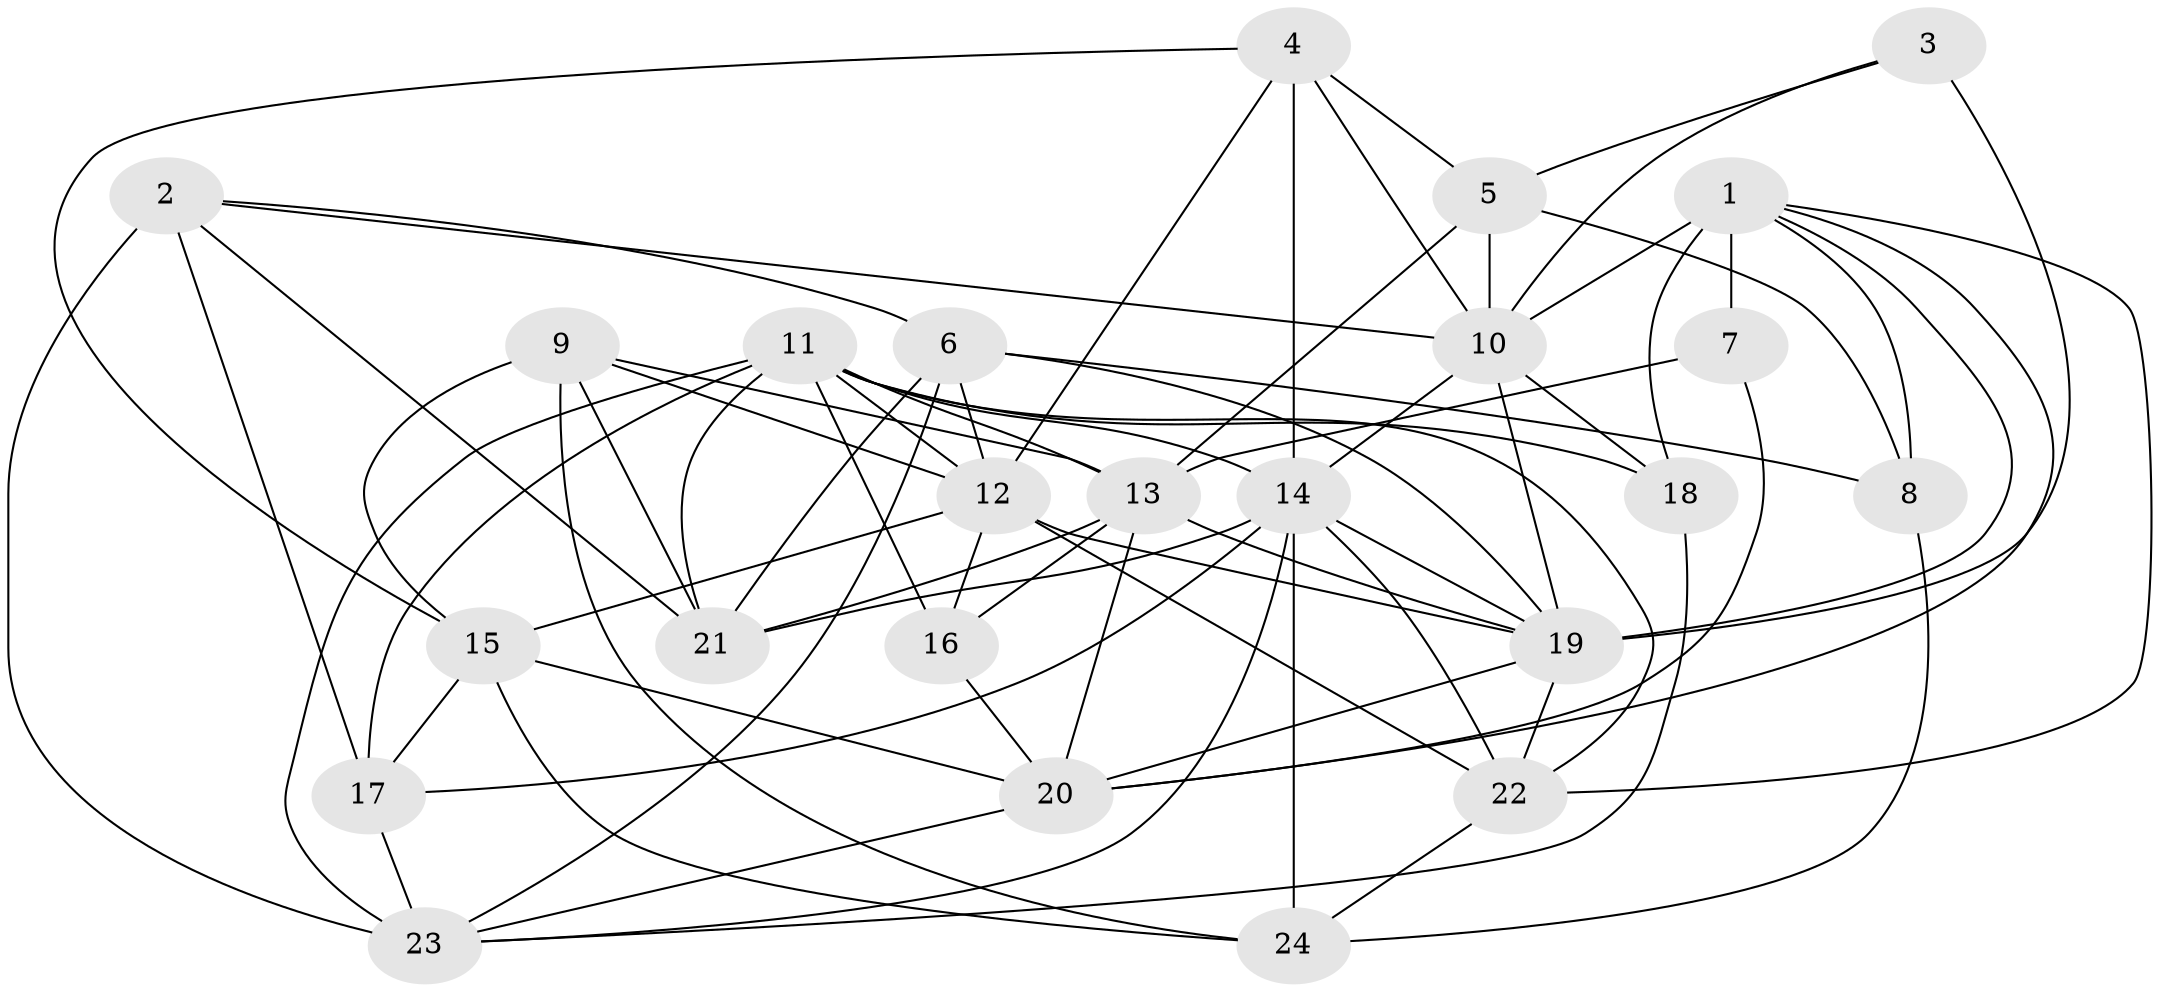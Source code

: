 // original degree distribution, {4: 0.36363636363636365, 5: 0.2077922077922078, 2: 0.11688311688311688, 3: 0.2077922077922078, 6: 0.07792207792207792, 7: 0.025974025974025976}
// Generated by graph-tools (version 1.1) at 2025/37/03/04/25 23:37:02]
// undirected, 24 vertices, 72 edges
graph export_dot {
  node [color=gray90,style=filled];
  1;
  2;
  3;
  4;
  5;
  6;
  7;
  8;
  9;
  10;
  11;
  12;
  13;
  14;
  15;
  16;
  17;
  18;
  19;
  20;
  21;
  22;
  23;
  24;
  1 -- 7 [weight=2.0];
  1 -- 8 [weight=1.0];
  1 -- 10 [weight=3.0];
  1 -- 18 [weight=1.0];
  1 -- 19 [weight=1.0];
  1 -- 20 [weight=1.0];
  1 -- 22 [weight=1.0];
  2 -- 6 [weight=1.0];
  2 -- 10 [weight=1.0];
  2 -- 17 [weight=1.0];
  2 -- 21 [weight=1.0];
  2 -- 23 [weight=2.0];
  3 -- 5 [weight=1.0];
  3 -- 10 [weight=1.0];
  3 -- 19 [weight=2.0];
  4 -- 5 [weight=1.0];
  4 -- 10 [weight=1.0];
  4 -- 12 [weight=1.0];
  4 -- 14 [weight=1.0];
  4 -- 15 [weight=1.0];
  5 -- 8 [weight=1.0];
  5 -- 10 [weight=1.0];
  5 -- 13 [weight=1.0];
  6 -- 8 [weight=1.0];
  6 -- 12 [weight=1.0];
  6 -- 19 [weight=1.0];
  6 -- 21 [weight=2.0];
  6 -- 23 [weight=1.0];
  7 -- 13 [weight=1.0];
  7 -- 20 [weight=1.0];
  8 -- 24 [weight=1.0];
  9 -- 12 [weight=1.0];
  9 -- 13 [weight=2.0];
  9 -- 15 [weight=1.0];
  9 -- 21 [weight=1.0];
  9 -- 24 [weight=2.0];
  10 -- 14 [weight=2.0];
  10 -- 18 [weight=1.0];
  10 -- 19 [weight=1.0];
  11 -- 12 [weight=2.0];
  11 -- 13 [weight=1.0];
  11 -- 14 [weight=1.0];
  11 -- 16 [weight=2.0];
  11 -- 17 [weight=2.0];
  11 -- 18 [weight=2.0];
  11 -- 21 [weight=2.0];
  11 -- 22 [weight=1.0];
  11 -- 23 [weight=1.0];
  12 -- 15 [weight=2.0];
  12 -- 16 [weight=2.0];
  12 -- 19 [weight=1.0];
  12 -- 22 [weight=1.0];
  13 -- 16 [weight=1.0];
  13 -- 19 [weight=1.0];
  13 -- 20 [weight=1.0];
  13 -- 21 [weight=1.0];
  14 -- 17 [weight=1.0];
  14 -- 19 [weight=1.0];
  14 -- 21 [weight=1.0];
  14 -- 22 [weight=1.0];
  14 -- 23 [weight=1.0];
  14 -- 24 [weight=2.0];
  15 -- 17 [weight=1.0];
  15 -- 20 [weight=3.0];
  15 -- 24 [weight=1.0];
  16 -- 20 [weight=1.0];
  17 -- 23 [weight=1.0];
  18 -- 23 [weight=1.0];
  19 -- 20 [weight=3.0];
  19 -- 22 [weight=1.0];
  20 -- 23 [weight=1.0];
  22 -- 24 [weight=1.0];
}
